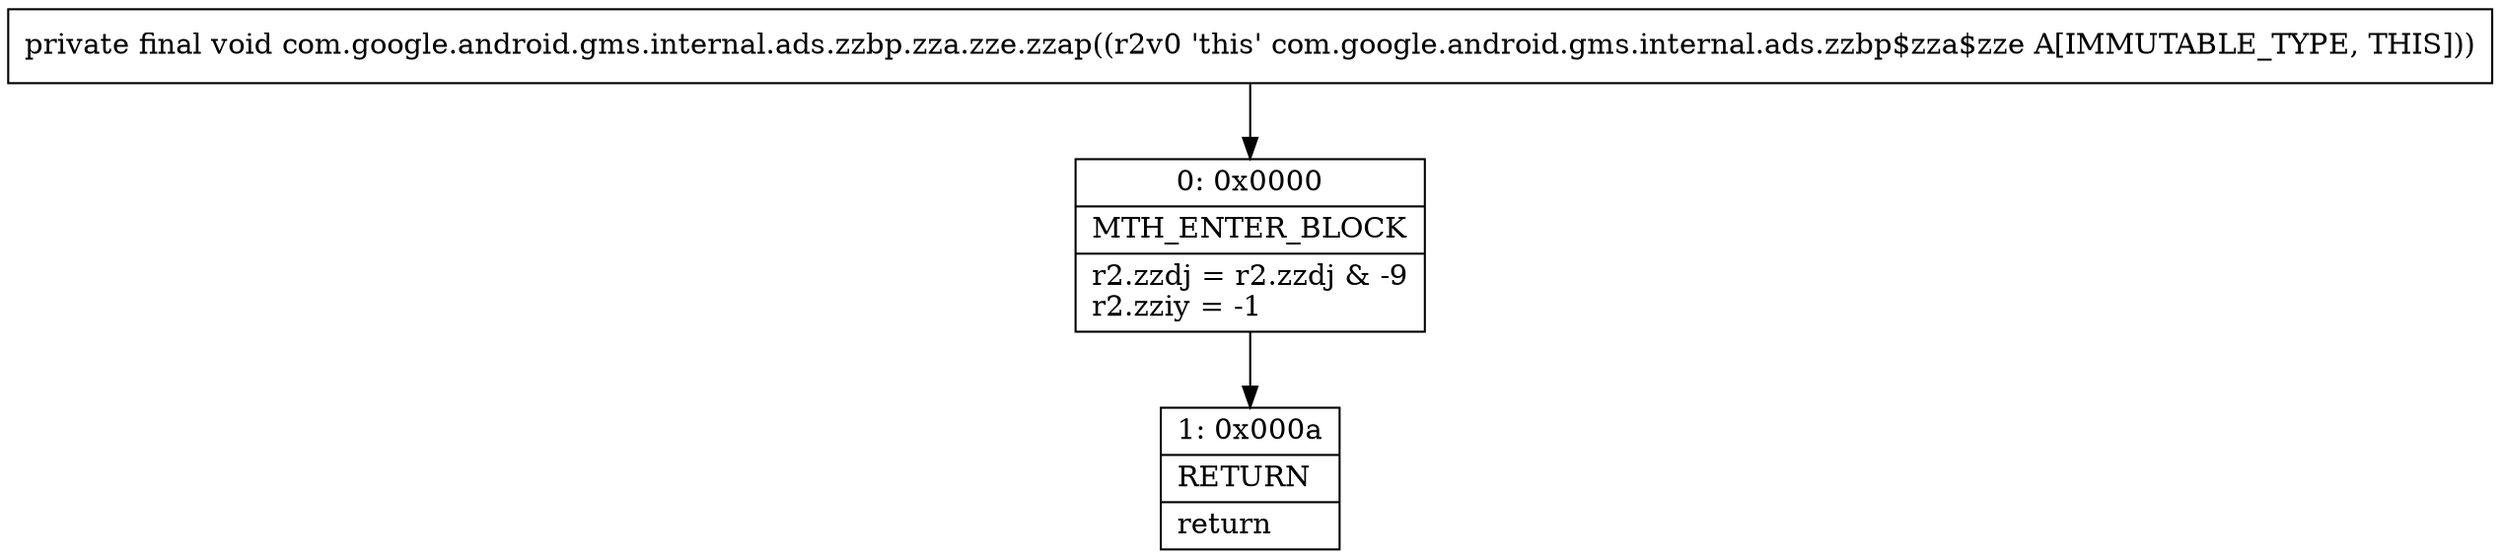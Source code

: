 digraph "CFG forcom.google.android.gms.internal.ads.zzbp.zza.zze.zzap()V" {
Node_0 [shape=record,label="{0\:\ 0x0000|MTH_ENTER_BLOCK\l|r2.zzdj = r2.zzdj & \-9\lr2.zziy = \-1\l}"];
Node_1 [shape=record,label="{1\:\ 0x000a|RETURN\l|return\l}"];
MethodNode[shape=record,label="{private final void com.google.android.gms.internal.ads.zzbp.zza.zze.zzap((r2v0 'this' com.google.android.gms.internal.ads.zzbp$zza$zze A[IMMUTABLE_TYPE, THIS])) }"];
MethodNode -> Node_0;
Node_0 -> Node_1;
}

